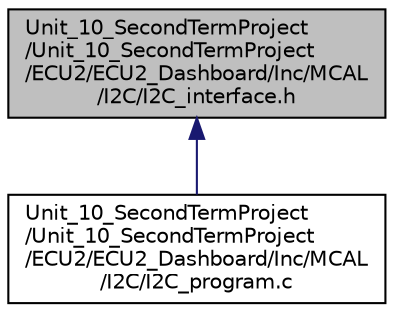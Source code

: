 digraph "Unit_10_SecondTermProject/Unit_10_SecondTermProject/ECU2/ECU2_Dashboard/Inc/MCAL/I2C/I2C_interface.h"
{
 // LATEX_PDF_SIZE
  edge [fontname="Helvetica",fontsize="10",labelfontname="Helvetica",labelfontsize="10"];
  node [fontname="Helvetica",fontsize="10",shape=record];
  Node1 [label="Unit_10_SecondTermProject\l/Unit_10_SecondTermProject\l/ECU2/ECU2_Dashboard/Inc/MCAL\l/I2C/I2C_interface.h",height=0.2,width=0.4,color="black", fillcolor="grey75", style="filled", fontcolor="black",tooltip=" "];
  Node1 -> Node2 [dir="back",color="midnightblue",fontsize="10",style="solid",fontname="Helvetica"];
  Node2 [label="Unit_10_SecondTermProject\l/Unit_10_SecondTermProject\l/ECU2/ECU2_Dashboard/Inc/MCAL\l/I2C/I2C_program.c",height=0.2,width=0.4,color="black", fillcolor="white", style="filled",URL="$_i2_c__program_8c.html",tooltip=" "];
}
